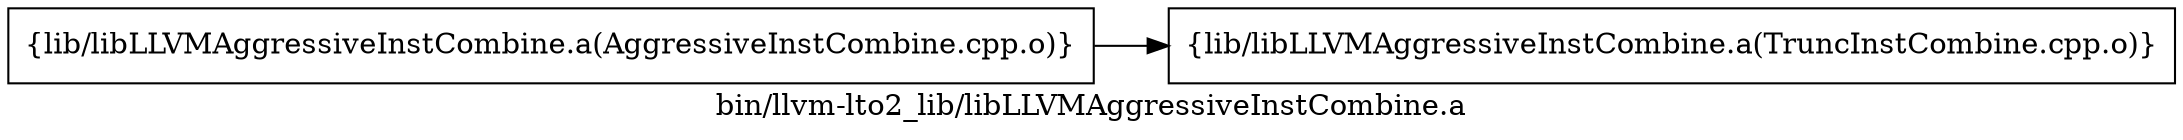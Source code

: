 digraph "bin/llvm-lto2_lib/libLLVMAggressiveInstCombine.a" {
	label="bin/llvm-lto2_lib/libLLVMAggressiveInstCombine.a";
	rankdir=LR;
	{ rank=same; Node0x55b68902ce08;  }

	Node0x55b68902ce08 [shape=record,shape=box,group=0,label="{lib/libLLVMAggressiveInstCombine.a(AggressiveInstCombine.cpp.o)}"];
	Node0x55b68902ce08 -> Node0x55b68902c278;
	Node0x55b68902c278 [shape=record,shape=box,group=0,label="{lib/libLLVMAggressiveInstCombine.a(TruncInstCombine.cpp.o)}"];
}

